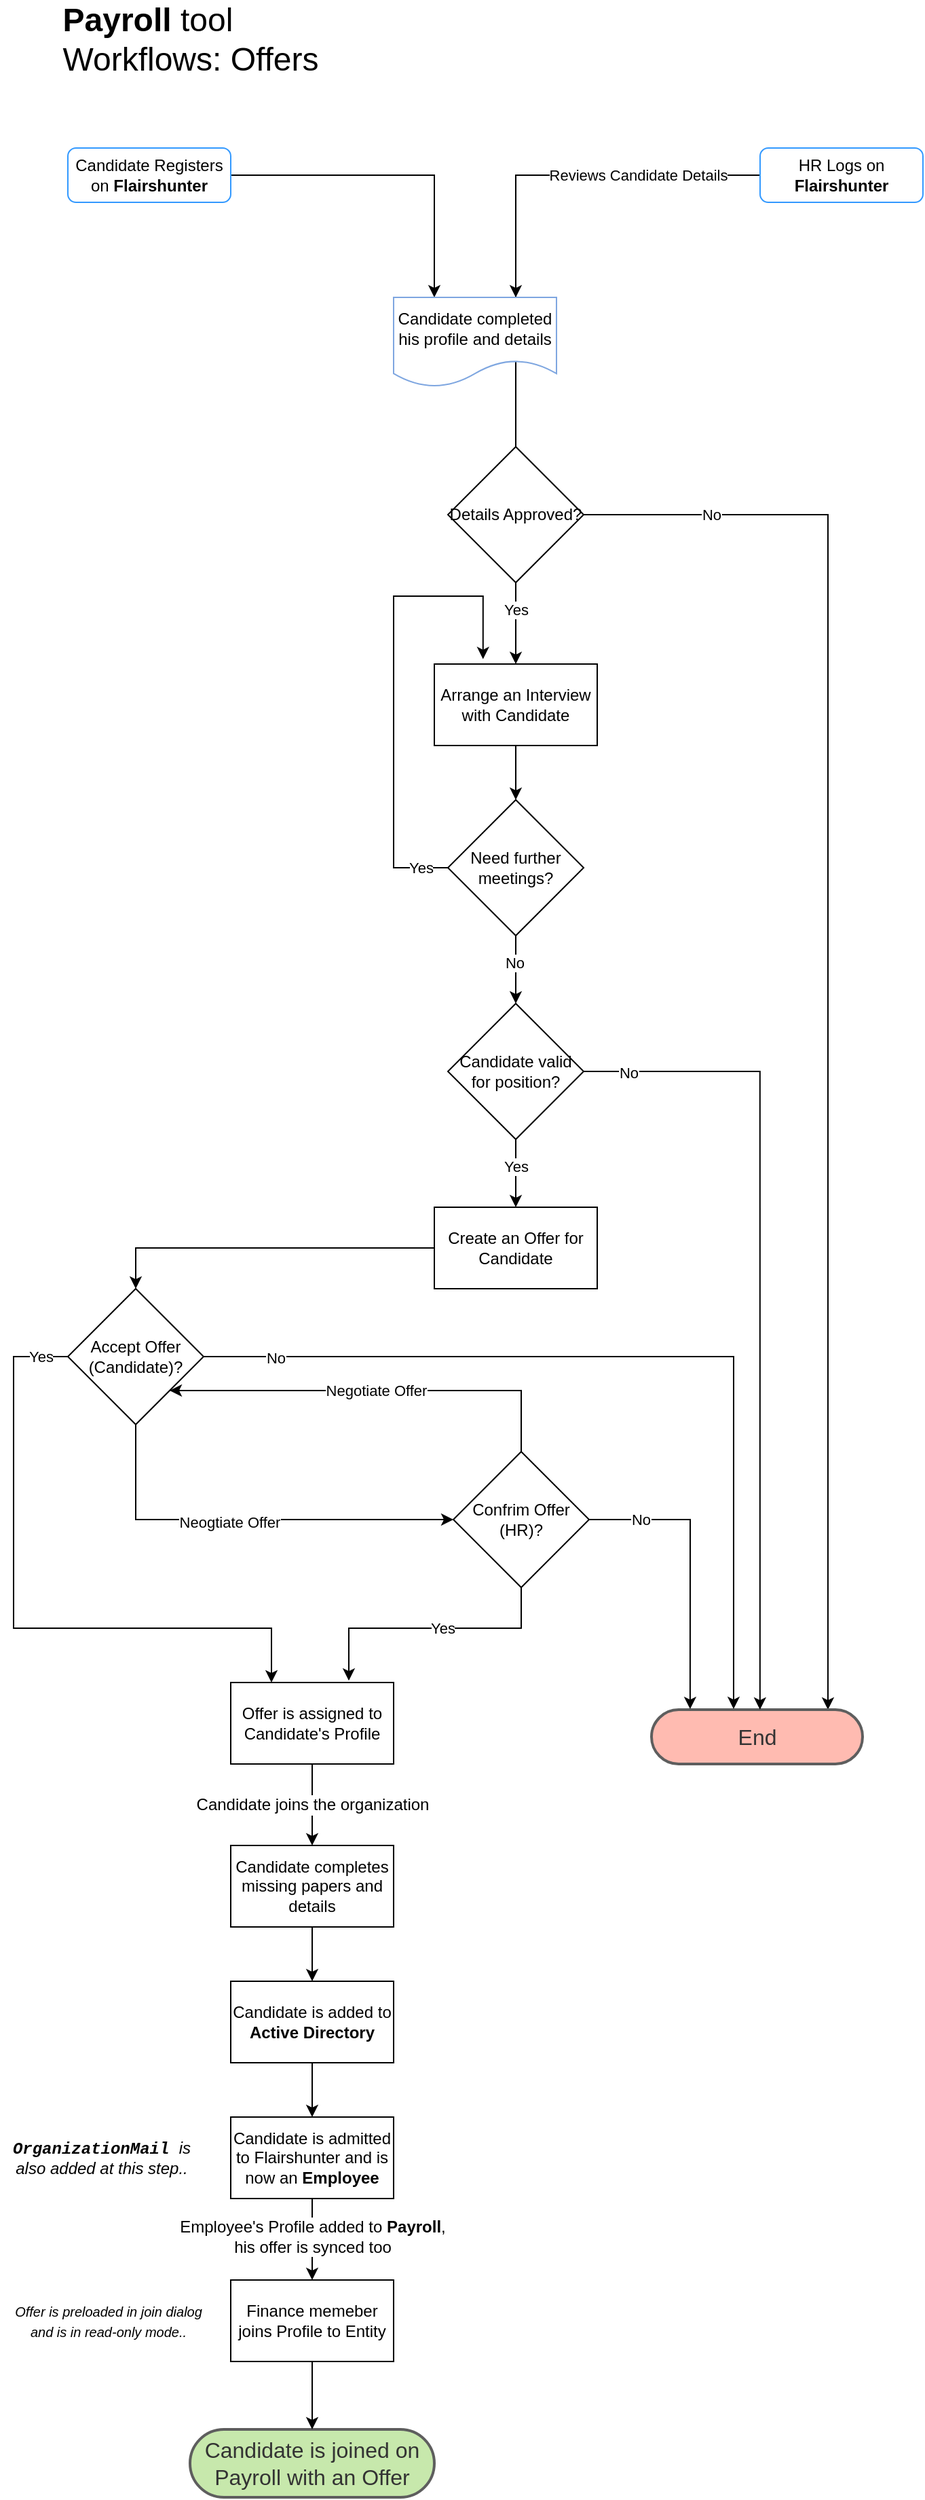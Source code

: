 <mxfile version="14.1.8" type="device"><diagram id="C5RBs43oDa-KdzZeNtuy" name="Page-1"><mxGraphModel dx="2146" dy="947" grid="1" gridSize="10" guides="1" tooltips="1" connect="1" arrows="1" fold="1" page="1" pageScale="1" pageWidth="827" pageHeight="1169" background="none" math="0" shadow="0"><root><mxCell id="WIyWlLk6GJQsqaUBKTNV-0"/><mxCell id="WIyWlLk6GJQsqaUBKTNV-1" parent="WIyWlLk6GJQsqaUBKTNV-0"/><mxCell id="Tgw4BIce7xjcWa8McLJo-4" style="edgeStyle=orthogonalEdgeStyle;rounded=0;orthogonalLoop=1;jettySize=auto;html=1;entryX=0.25;entryY=0;entryDx=0;entryDy=0;" edge="1" parent="WIyWlLk6GJQsqaUBKTNV-1" source="WIyWlLk6GJQsqaUBKTNV-3" target="Tgw4BIce7xjcWa8McLJo-0"><mxGeometry relative="1" as="geometry"/></mxCell><mxCell id="WIyWlLk6GJQsqaUBKTNV-3" value="Candidate Registers on &lt;b&gt;Flairshunter&lt;/b&gt;" style="rounded=1;whiteSpace=wrap;html=1;fontSize=12;glass=0;strokeWidth=1;shadow=0;strokeColor=#3399FF;" parent="WIyWlLk6GJQsqaUBKTNV-1" vertex="1"><mxGeometry x="80" y="140" width="120" height="40" as="geometry"/></mxCell><mxCell id="Q8JQTxx8B9CcguM59kPZ-55" value="&lt;div style=&quot;text-align: left&quot;&gt;&lt;font style=&quot;font-size: 24px&quot;&gt;&lt;b&gt;Payroll &lt;/b&gt;tool&lt;/font&gt;&lt;/div&gt;&lt;font style=&quot;font-size: 24px&quot;&gt;&lt;div style=&quot;text-align: left&quot;&gt;&lt;span&gt;Workflows: Offers&lt;/span&gt;&lt;/div&gt;&lt;/font&gt;" style="text;html=1;align=center;verticalAlign=middle;resizable=0;points=[];autosize=1;" parent="WIyWlLk6GJQsqaUBKTNV-1" vertex="1"><mxGeometry x="70" y="40" width="200" height="40" as="geometry"/></mxCell><mxCell id="Tgw4BIce7xjcWa8McLJo-5" style="edgeStyle=orthogonalEdgeStyle;rounded=0;orthogonalLoop=1;jettySize=auto;html=1;entryX=0.75;entryY=0;entryDx=0;entryDy=0;" edge="1" parent="WIyWlLk6GJQsqaUBKTNV-1" source="Tgw4BIce7xjcWa8McLJo-1" target="Tgw4BIce7xjcWa8McLJo-0"><mxGeometry relative="1" as="geometry"/></mxCell><mxCell id="Tgw4BIce7xjcWa8McLJo-6" value="Reviews Candidate Details" style="edgeLabel;html=1;align=center;verticalAlign=middle;resizable=0;points=[];" vertex="1" connectable="0" parent="Tgw4BIce7xjcWa8McLJo-5"><mxGeometry x="-0.503" y="-1" relative="1" as="geometry"><mxPoint x="-23.33" y="1" as="offset"/></mxGeometry></mxCell><mxCell id="Tgw4BIce7xjcWa8McLJo-1" value="HR Logs on &lt;b&gt;Flairshunter&lt;/b&gt;" style="rounded=1;whiteSpace=wrap;html=1;fontSize=12;glass=0;strokeWidth=1;shadow=0;strokeColor=#3399FF;" vertex="1" parent="WIyWlLk6GJQsqaUBKTNV-1"><mxGeometry x="590" y="140" width="120" height="40" as="geometry"/></mxCell><mxCell id="Tgw4BIce7xjcWa8McLJo-16" style="edgeStyle=orthogonalEdgeStyle;rounded=0;orthogonalLoop=1;jettySize=auto;html=1;" edge="1" parent="WIyWlLk6GJQsqaUBKTNV-1" source="Tgw4BIce7xjcWa8McLJo-8" target="Tgw4BIce7xjcWa8McLJo-11"><mxGeometry relative="1" as="geometry"><Array as="points"><mxPoint x="640" y="410"/></Array></mxGeometry></mxCell><mxCell id="Tgw4BIce7xjcWa8McLJo-17" value="No" style="edgeLabel;html=1;align=center;verticalAlign=middle;resizable=0;points=[];" vertex="1" connectable="0" parent="Tgw4BIce7xjcWa8McLJo-16"><mxGeometry x="-0.824" relative="1" as="geometry"><mxPoint as="offset"/></mxGeometry></mxCell><mxCell id="Tgw4BIce7xjcWa8McLJo-19" style="edgeStyle=orthogonalEdgeStyle;rounded=0;orthogonalLoop=1;jettySize=auto;html=1;endArrow=none;endFill=0;" edge="1" parent="WIyWlLk6GJQsqaUBKTNV-1" source="Tgw4BIce7xjcWa8McLJo-8"><mxGeometry relative="1" as="geometry"><mxPoint x="410" y="240" as="targetPoint"/></mxGeometry></mxCell><mxCell id="Tgw4BIce7xjcWa8McLJo-20" style="edgeStyle=orthogonalEdgeStyle;rounded=0;orthogonalLoop=1;jettySize=auto;html=1;endArrow=classic;endFill=1;" edge="1" parent="WIyWlLk6GJQsqaUBKTNV-1" source="Tgw4BIce7xjcWa8McLJo-8" target="Tgw4BIce7xjcWa8McLJo-18"><mxGeometry relative="1" as="geometry"/></mxCell><mxCell id="Tgw4BIce7xjcWa8McLJo-21" value="Yes" style="edgeLabel;html=1;align=center;verticalAlign=middle;resizable=0;points=[];" vertex="1" connectable="0" parent="Tgw4BIce7xjcWa8McLJo-20"><mxGeometry x="-0.329" relative="1" as="geometry"><mxPoint as="offset"/></mxGeometry></mxCell><mxCell id="Tgw4BIce7xjcWa8McLJo-8" value="Details Approved?" style="rhombus;whiteSpace=wrap;html=1;" vertex="1" parent="WIyWlLk6GJQsqaUBKTNV-1"><mxGeometry x="360" y="360" width="100" height="100" as="geometry"/></mxCell><UserObject label="End" lucidchartObjectId="mKVaoxjv1l-B" id="Tgw4BIce7xjcWa8McLJo-11"><mxCell style="html=1;overflow=block;blockSpacing=1;whiteSpace=wrap;rounded=1;arcSize=50;whiteSpace=wrap;fontSize=16;fontColor=#333333;spacing=4;strokeColor=#5e5e5e;strokeOpacity=100;fillOpacity=100;fillColor=#ffbbb1;strokeWidth=2;" vertex="1" parent="WIyWlLk6GJQsqaUBKTNV-1"><mxGeometry x="510" y="1290" width="155.5" height="40" as="geometry"/></mxCell></UserObject><mxCell id="Tgw4BIce7xjcWa8McLJo-23" style="edgeStyle=orthogonalEdgeStyle;rounded=0;orthogonalLoop=1;jettySize=auto;html=1;entryX=0.5;entryY=0;entryDx=0;entryDy=0;endArrow=classic;endFill=1;" edge="1" parent="WIyWlLk6GJQsqaUBKTNV-1" source="Tgw4BIce7xjcWa8McLJo-18" target="Tgw4BIce7xjcWa8McLJo-22"><mxGeometry relative="1" as="geometry"/></mxCell><mxCell id="Tgw4BIce7xjcWa8McLJo-18" value="Arrange an Interview with Candidate" style="rounded=1;whiteSpace=wrap;html=1;arcSize=0;" vertex="1" parent="WIyWlLk6GJQsqaUBKTNV-1"><mxGeometry x="350" y="520" width="120" height="60" as="geometry"/></mxCell><mxCell id="Tgw4BIce7xjcWa8McLJo-0" value="Candidate completed his profile and details" style="shape=document;whiteSpace=wrap;html=1;boundedLbl=1;strokeColor=#7EA6E0;fillColor=#FFFFFF;" vertex="1" parent="WIyWlLk6GJQsqaUBKTNV-1"><mxGeometry x="319.99" y="250" width="120" height="66" as="geometry"/></mxCell><mxCell id="Tgw4BIce7xjcWa8McLJo-24" style="edgeStyle=orthogonalEdgeStyle;rounded=0;orthogonalLoop=1;jettySize=auto;html=1;endArrow=classic;endFill=1;entryX=0.299;entryY=-0.06;entryDx=0;entryDy=0;entryPerimeter=0;" edge="1" parent="WIyWlLk6GJQsqaUBKTNV-1" source="Tgw4BIce7xjcWa8McLJo-22" target="Tgw4BIce7xjcWa8McLJo-18"><mxGeometry relative="1" as="geometry"><mxPoint x="290" y="470" as="targetPoint"/><Array as="points"><mxPoint x="320" y="670"/><mxPoint x="320" y="470"/><mxPoint x="386" y="470"/></Array></mxGeometry></mxCell><mxCell id="Tgw4BIce7xjcWa8McLJo-26" value="Yes" style="edgeLabel;html=1;align=center;verticalAlign=middle;resizable=0;points=[];" vertex="1" connectable="0" parent="Tgw4BIce7xjcWa8McLJo-24"><mxGeometry x="-0.925" y="1" relative="1" as="geometry"><mxPoint x="-6.8" y="-1" as="offset"/></mxGeometry></mxCell><mxCell id="Tgw4BIce7xjcWa8McLJo-30" value="" style="edgeStyle=orthogonalEdgeStyle;rounded=0;orthogonalLoop=1;jettySize=auto;html=1;endArrow=classic;endFill=1;" edge="1" parent="WIyWlLk6GJQsqaUBKTNV-1" source="Tgw4BIce7xjcWa8McLJo-22" target="Tgw4BIce7xjcWa8McLJo-29"><mxGeometry relative="1" as="geometry"/></mxCell><mxCell id="Tgw4BIce7xjcWa8McLJo-33" value="No" style="edgeLabel;html=1;align=center;verticalAlign=middle;resizable=0;points=[];" vertex="1" connectable="0" parent="Tgw4BIce7xjcWa8McLJo-30"><mxGeometry x="-0.662" y="-1" relative="1" as="geometry"><mxPoint y="11.43" as="offset"/></mxGeometry></mxCell><mxCell id="Tgw4BIce7xjcWa8McLJo-22" value="Need further meetings?" style="rhombus;whiteSpace=wrap;html=1;" vertex="1" parent="WIyWlLk6GJQsqaUBKTNV-1"><mxGeometry x="360" y="620" width="100" height="100" as="geometry"/></mxCell><mxCell id="Tgw4BIce7xjcWa8McLJo-31" style="edgeStyle=orthogonalEdgeStyle;rounded=0;orthogonalLoop=1;jettySize=auto;html=1;endArrow=classic;endFill=1;exitX=1;exitY=0.5;exitDx=0;exitDy=0;entryX=0.514;entryY=0;entryDx=0;entryDy=0;entryPerimeter=0;" edge="1" parent="WIyWlLk6GJQsqaUBKTNV-1" source="Tgw4BIce7xjcWa8McLJo-29" target="Tgw4BIce7xjcWa8McLJo-11"><mxGeometry relative="1" as="geometry"><mxPoint x="590" y="1290" as="targetPoint"/><Array as="points"><mxPoint x="590" y="820"/></Array></mxGeometry></mxCell><mxCell id="Tgw4BIce7xjcWa8McLJo-32" value="No" style="edgeLabel;html=1;align=center;verticalAlign=middle;resizable=0;points=[];" vertex="1" connectable="0" parent="Tgw4BIce7xjcWa8McLJo-31"><mxGeometry x="-0.89" y="-1" relative="1" as="geometry"><mxPoint as="offset"/></mxGeometry></mxCell><mxCell id="Tgw4BIce7xjcWa8McLJo-37" value="" style="edgeStyle=orthogonalEdgeStyle;rounded=0;orthogonalLoop=1;jettySize=auto;html=1;endArrow=classic;endFill=1;entryX=0.5;entryY=0;entryDx=0;entryDy=0;" edge="1" parent="WIyWlLk6GJQsqaUBKTNV-1" source="Tgw4BIce7xjcWa8McLJo-29" target="Tgw4BIce7xjcWa8McLJo-36"><mxGeometry relative="1" as="geometry"/></mxCell><mxCell id="Tgw4BIce7xjcWa8McLJo-38" value="Yes" style="edgeLabel;html=1;align=center;verticalAlign=middle;resizable=0;points=[];" vertex="1" connectable="0" parent="Tgw4BIce7xjcWa8McLJo-37"><mxGeometry x="-0.227" y="2" relative="1" as="geometry"><mxPoint x="-1.99" as="offset"/></mxGeometry></mxCell><mxCell id="Tgw4BIce7xjcWa8McLJo-29" value="Candidate valid for position?" style="rhombus;whiteSpace=wrap;html=1;" vertex="1" parent="WIyWlLk6GJQsqaUBKTNV-1"><mxGeometry x="360" y="770" width="100" height="100" as="geometry"/></mxCell><mxCell id="Tgw4BIce7xjcWa8McLJo-41" style="edgeStyle=orthogonalEdgeStyle;rounded=0;orthogonalLoop=1;jettySize=auto;html=1;entryX=0.5;entryY=0;entryDx=0;entryDy=0;endArrow=classic;endFill=1;" edge="1" parent="WIyWlLk6GJQsqaUBKTNV-1" source="Tgw4BIce7xjcWa8McLJo-36" target="Tgw4BIce7xjcWa8McLJo-39"><mxGeometry relative="1" as="geometry"/></mxCell><mxCell id="Tgw4BIce7xjcWa8McLJo-36" value="Create an Offer for Candidate" style="whiteSpace=wrap;html=1;" vertex="1" parent="WIyWlLk6GJQsqaUBKTNV-1"><mxGeometry x="350" y="920" width="120" height="60" as="geometry"/></mxCell><mxCell id="Tgw4BIce7xjcWa8McLJo-42" style="edgeStyle=orthogonalEdgeStyle;rounded=0;orthogonalLoop=1;jettySize=auto;html=1;exitX=1;exitY=0.5;exitDx=0;exitDy=0;endArrow=classic;endFill=1;entryX=0.389;entryY=-0.012;entryDx=0;entryDy=0;entryPerimeter=0;" edge="1" parent="WIyWlLk6GJQsqaUBKTNV-1" source="Tgw4BIce7xjcWa8McLJo-39" target="Tgw4BIce7xjcWa8McLJo-11"><mxGeometry relative="1" as="geometry"><mxPoint x="570" y="1290" as="targetPoint"/><Array as="points"><mxPoint x="570" y="1030"/></Array></mxGeometry></mxCell><mxCell id="Tgw4BIce7xjcWa8McLJo-43" value="No" style="edgeLabel;html=1;align=center;verticalAlign=middle;resizable=0;points=[];" vertex="1" connectable="0" parent="Tgw4BIce7xjcWa8McLJo-42"><mxGeometry x="-0.839" y="-1" relative="1" as="geometry"><mxPoint as="offset"/></mxGeometry></mxCell><mxCell id="Tgw4BIce7xjcWa8McLJo-49" style="edgeStyle=orthogonalEdgeStyle;rounded=0;orthogonalLoop=1;jettySize=auto;html=1;entryX=0;entryY=0.5;entryDx=0;entryDy=0;endArrow=classic;endFill=1;" edge="1" parent="WIyWlLk6GJQsqaUBKTNV-1" source="Tgw4BIce7xjcWa8McLJo-39" target="Tgw4BIce7xjcWa8McLJo-48"><mxGeometry relative="1" as="geometry"><Array as="points"><mxPoint x="130" y="1150"/></Array></mxGeometry></mxCell><mxCell id="Tgw4BIce7xjcWa8McLJo-50" value="Neogtiate Offer" style="edgeLabel;html=1;align=center;verticalAlign=middle;resizable=0;points=[];" vertex="1" connectable="0" parent="Tgw4BIce7xjcWa8McLJo-49"><mxGeometry x="-0.088" y="-2" relative="1" as="geometry"><mxPoint as="offset"/></mxGeometry></mxCell><mxCell id="Tgw4BIce7xjcWa8McLJo-61" style="edgeStyle=orthogonalEdgeStyle;rounded=0;orthogonalLoop=1;jettySize=auto;html=1;endArrow=classic;endFill=1;entryX=0.25;entryY=0;entryDx=0;entryDy=0;" edge="1" parent="WIyWlLk6GJQsqaUBKTNV-1" source="Tgw4BIce7xjcWa8McLJo-39" target="Tgw4BIce7xjcWa8McLJo-57"><mxGeometry relative="1" as="geometry"><mxPoint x="50" y="1260" as="targetPoint"/><Array as="points"><mxPoint x="40" y="1030"/><mxPoint x="40" y="1230"/><mxPoint x="230" y="1230"/></Array></mxGeometry></mxCell><mxCell id="Tgw4BIce7xjcWa8McLJo-62" value="Yes" style="edgeLabel;html=1;align=center;verticalAlign=middle;resizable=0;points=[];" vertex="1" connectable="0" parent="Tgw4BIce7xjcWa8McLJo-61"><mxGeometry x="-0.925" relative="1" as="geometry"><mxPoint x="-2.5" as="offset"/></mxGeometry></mxCell><mxCell id="Tgw4BIce7xjcWa8McLJo-39" value="Accept Offer (Candidate)?" style="rhombus;whiteSpace=wrap;html=1;" vertex="1" parent="WIyWlLk6GJQsqaUBKTNV-1"><mxGeometry x="80" y="980" width="100" height="100" as="geometry"/></mxCell><mxCell id="Tgw4BIce7xjcWa8McLJo-52" style="edgeStyle=orthogonalEdgeStyle;rounded=0;orthogonalLoop=1;jettySize=auto;html=1;entryX=1;entryY=1;entryDx=0;entryDy=0;endArrow=classic;endFill=1;" edge="1" parent="WIyWlLk6GJQsqaUBKTNV-1" source="Tgw4BIce7xjcWa8McLJo-48" target="Tgw4BIce7xjcWa8McLJo-39"><mxGeometry relative="1" as="geometry"><Array as="points"><mxPoint x="414" y="1055"/></Array></mxGeometry></mxCell><mxCell id="Tgw4BIce7xjcWa8McLJo-53" value="Negotiate Offer" style="edgeLabel;html=1;align=center;verticalAlign=middle;resizable=0;points=[];" vertex="1" connectable="0" parent="Tgw4BIce7xjcWa8McLJo-52"><mxGeometry x="0.004" relative="1" as="geometry"><mxPoint as="offset"/></mxGeometry></mxCell><mxCell id="Tgw4BIce7xjcWa8McLJo-54" style="edgeStyle=orthogonalEdgeStyle;rounded=0;orthogonalLoop=1;jettySize=auto;html=1;entryX=0.183;entryY=-0.011;entryDx=0;entryDy=0;entryPerimeter=0;endArrow=classic;endFill=1;" edge="1" parent="WIyWlLk6GJQsqaUBKTNV-1" source="Tgw4BIce7xjcWa8McLJo-48" target="Tgw4BIce7xjcWa8McLJo-11"><mxGeometry relative="1" as="geometry"/></mxCell><mxCell id="Tgw4BIce7xjcWa8McLJo-55" value="No" style="edgeLabel;html=1;align=center;verticalAlign=middle;resizable=0;points=[];" vertex="1" connectable="0" parent="Tgw4BIce7xjcWa8McLJo-54"><mxGeometry x="-0.647" relative="1" as="geometry"><mxPoint as="offset"/></mxGeometry></mxCell><mxCell id="Tgw4BIce7xjcWa8McLJo-59" style="edgeStyle=orthogonalEdgeStyle;rounded=0;orthogonalLoop=1;jettySize=auto;html=1;endArrow=classic;endFill=1;entryX=0.721;entryY=-0.023;entryDx=0;entryDy=0;entryPerimeter=0;" edge="1" parent="WIyWlLk6GJQsqaUBKTNV-1" source="Tgw4BIce7xjcWa8McLJo-48" target="Tgw4BIce7xjcWa8McLJo-57"><mxGeometry relative="1" as="geometry"><mxPoint x="299" y="1250" as="targetPoint"/><Array as="points"><mxPoint x="414" y="1230"/><mxPoint x="287" y="1230"/><mxPoint x="287" y="1269"/></Array></mxGeometry></mxCell><mxCell id="Tgw4BIce7xjcWa8McLJo-60" value="Yes" style="edgeLabel;html=1;align=center;verticalAlign=middle;resizable=0;points=[];" vertex="1" connectable="0" parent="Tgw4BIce7xjcWa8McLJo-59"><mxGeometry x="-0.182" relative="1" as="geometry"><mxPoint x="-8.29" as="offset"/></mxGeometry></mxCell><mxCell id="Tgw4BIce7xjcWa8McLJo-48" value="Confrim Offer (HR)?" style="rhombus;whiteSpace=wrap;html=1;" vertex="1" parent="WIyWlLk6GJQsqaUBKTNV-1"><mxGeometry x="364" y="1100" width="100" height="100" as="geometry"/></mxCell><UserObject label="Candidate is joined on Payroll with an Offer" lucidchartObjectId="rJVaWQaTZlaL" id="Tgw4BIce7xjcWa8McLJo-56"><mxCell style="html=1;overflow=block;blockSpacing=1;whiteSpace=wrap;rounded=1;arcSize=50;whiteSpace=wrap;fontSize=16;fontColor=#333333;spacing=4;strokeColor=#5e5e5e;strokeOpacity=100;fillOpacity=100;fillColor=#c7e8ac;strokeWidth=2;" vertex="1" parent="WIyWlLk6GJQsqaUBKTNV-1"><mxGeometry x="169.99" y="1820" width="180" height="50" as="geometry"/></mxCell></UserObject><mxCell id="Tgw4BIce7xjcWa8McLJo-74" style="edgeStyle=orthogonalEdgeStyle;rounded=0;orthogonalLoop=1;jettySize=auto;html=1;entryX=0.5;entryY=0;entryDx=0;entryDy=0;endArrow=classic;endFill=1;" edge="1" parent="WIyWlLk6GJQsqaUBKTNV-1" source="Tgw4BIce7xjcWa8McLJo-57" target="Tgw4BIce7xjcWa8McLJo-64"><mxGeometry relative="1" as="geometry"/></mxCell><mxCell id="Tgw4BIce7xjcWa8McLJo-75" value="&lt;span style=&quot;font-size: 12px ; background-color: rgb(255 , 255 , 255)&quot;&gt;Candidate joins the organization&lt;/span&gt;" style="edgeLabel;html=1;align=center;verticalAlign=middle;resizable=0;points=[];" vertex="1" connectable="0" parent="Tgw4BIce7xjcWa8McLJo-74"><mxGeometry x="-0.16" relative="1" as="geometry"><mxPoint y="4.8" as="offset"/></mxGeometry></mxCell><mxCell id="Tgw4BIce7xjcWa8McLJo-57" value="Offer is assigned to Candidate's Profile" style="whiteSpace=wrap;html=1;" vertex="1" parent="WIyWlLk6GJQsqaUBKTNV-1"><mxGeometry x="200" y="1270" width="120" height="60" as="geometry"/></mxCell><mxCell id="Tgw4BIce7xjcWa8McLJo-76" style="edgeStyle=orthogonalEdgeStyle;rounded=0;orthogonalLoop=1;jettySize=auto;html=1;entryX=0.5;entryY=0;entryDx=0;entryDy=0;endArrow=classic;endFill=1;" edge="1" parent="WIyWlLk6GJQsqaUBKTNV-1" source="Tgw4BIce7xjcWa8McLJo-64" target="Tgw4BIce7xjcWa8McLJo-65"><mxGeometry relative="1" as="geometry"/></mxCell><mxCell id="Tgw4BIce7xjcWa8McLJo-64" value="Candidate completes missing papers and details" style="whiteSpace=wrap;html=1;" vertex="1" parent="WIyWlLk6GJQsqaUBKTNV-1"><mxGeometry x="199.99" y="1390" width="120" height="60" as="geometry"/></mxCell><mxCell id="Tgw4BIce7xjcWa8McLJo-77" style="edgeStyle=orthogonalEdgeStyle;rounded=0;orthogonalLoop=1;jettySize=auto;html=1;entryX=0.5;entryY=0;entryDx=0;entryDy=0;endArrow=classic;endFill=1;" edge="1" parent="WIyWlLk6GJQsqaUBKTNV-1" source="Tgw4BIce7xjcWa8McLJo-65" target="Tgw4BIce7xjcWa8McLJo-66"><mxGeometry relative="1" as="geometry"/></mxCell><mxCell id="Tgw4BIce7xjcWa8McLJo-65" value="Candidate is added to &lt;b&gt;Active Directory&lt;/b&gt;" style="whiteSpace=wrap;html=1;" vertex="1" parent="WIyWlLk6GJQsqaUBKTNV-1"><mxGeometry x="200" y="1490" width="120" height="60" as="geometry"/></mxCell><mxCell id="Tgw4BIce7xjcWa8McLJo-78" style="edgeStyle=orthogonalEdgeStyle;rounded=0;orthogonalLoop=1;jettySize=auto;html=1;entryX=0.5;entryY=0;entryDx=0;entryDy=0;endArrow=classic;endFill=1;" edge="1" parent="WIyWlLk6GJQsqaUBKTNV-1" source="Tgw4BIce7xjcWa8McLJo-66" target="Tgw4BIce7xjcWa8McLJo-71"><mxGeometry relative="1" as="geometry"/></mxCell><mxCell id="Tgw4BIce7xjcWa8McLJo-79" value="&lt;span style=&quot;font-size: 12px&quot;&gt;Employee's Profile added to&amp;nbsp;&lt;/span&gt;&lt;b style=&quot;font-size: 12px&quot;&gt;Payroll&lt;/b&gt;&lt;span style=&quot;font-size: 12px&quot;&gt;, &lt;br&gt;his offer is synced too&lt;/span&gt;" style="edgeLabel;html=1;align=center;verticalAlign=middle;resizable=0;points=[];labelBackgroundColor=#FFFFFF;" vertex="1" connectable="0" parent="Tgw4BIce7xjcWa8McLJo-78"><mxGeometry x="-0.157" y="1" relative="1" as="geometry"><mxPoint x="-1" y="2.07" as="offset"/></mxGeometry></mxCell><mxCell id="Tgw4BIce7xjcWa8McLJo-66" value="Candidate is admitted to Flairshunter and is now an &lt;b&gt;Employee&lt;/b&gt;" style="whiteSpace=wrap;html=1;" vertex="1" parent="WIyWlLk6GJQsqaUBKTNV-1"><mxGeometry x="199.99" y="1590" width="120" height="60" as="geometry"/></mxCell><mxCell id="Tgw4BIce7xjcWa8McLJo-67" value="&lt;font face=&quot;Courier New&quot;&gt;&lt;b&gt;OrganizationMail &lt;/b&gt;&lt;/font&gt;is also added at this step.." style="text;html=1;strokeColor=none;fillColor=none;align=center;verticalAlign=middle;whiteSpace=wrap;rounded=0;fontStyle=2" vertex="1" parent="WIyWlLk6GJQsqaUBKTNV-1"><mxGeometry x="30" y="1610" width="150" height="20" as="geometry"/></mxCell><mxCell id="Tgw4BIce7xjcWa8McLJo-81" style="edgeStyle=orthogonalEdgeStyle;rounded=0;orthogonalLoop=1;jettySize=auto;html=1;entryX=0.5;entryY=0;entryDx=0;entryDy=0;endArrow=classic;endFill=1;" edge="1" parent="WIyWlLk6GJQsqaUBKTNV-1" source="Tgw4BIce7xjcWa8McLJo-71" target="Tgw4BIce7xjcWa8McLJo-56"><mxGeometry relative="1" as="geometry"/></mxCell><mxCell id="Tgw4BIce7xjcWa8McLJo-71" value="Finance memeber joins Profile to Entity" style="whiteSpace=wrap;html=1;" vertex="1" parent="WIyWlLk6GJQsqaUBKTNV-1"><mxGeometry x="199.99" y="1710" width="120" height="60" as="geometry"/></mxCell><mxCell id="Tgw4BIce7xjcWa8McLJo-72" value="&lt;font size=&quot;1&quot;&gt;Offer is preloaded in join dialog and is in read-only mode..&lt;/font&gt;" style="text;html=1;strokeColor=none;fillColor=none;align=center;verticalAlign=middle;whiteSpace=wrap;rounded=0;fontStyle=2" vertex="1" parent="WIyWlLk6GJQsqaUBKTNV-1"><mxGeometry x="40" y="1730" width="140" height="20" as="geometry"/></mxCell></root></mxGraphModel></diagram></mxfile>